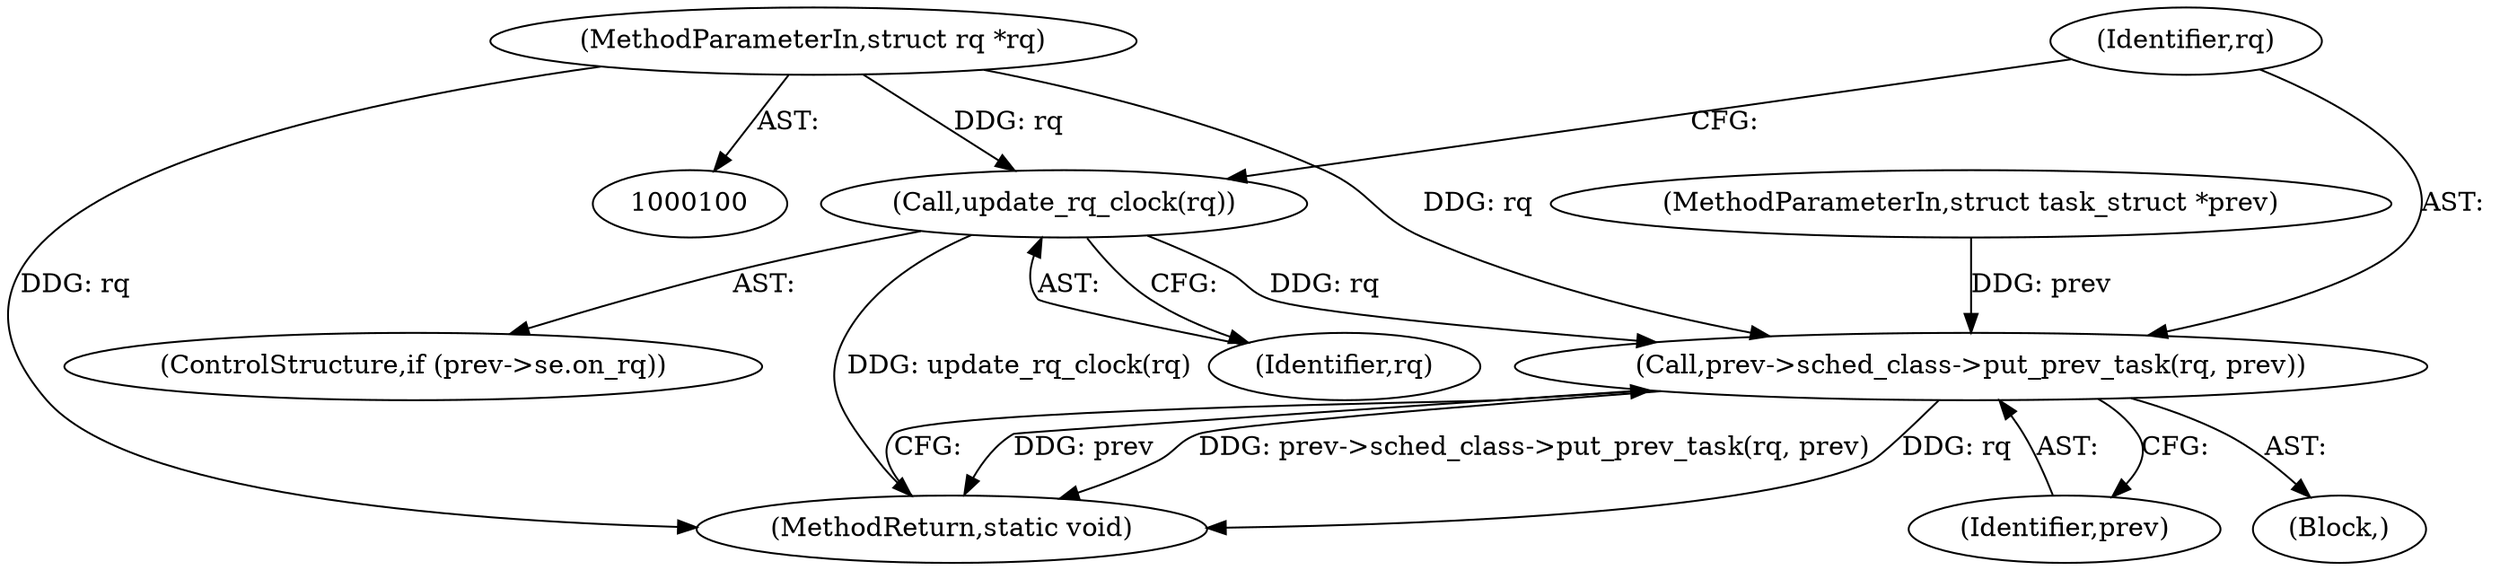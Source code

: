 digraph "0_linux_f26f9aff6aaf67e9a430d16c266f91b13a5bff64_1@API" {
"1000110" [label="(Call,update_rq_clock(rq))"];
"1000101" [label="(MethodParameterIn,struct rq *rq)"];
"1000112" [label="(Call,prev->sched_class->put_prev_task(rq, prev))"];
"1000102" [label="(MethodParameterIn,struct task_struct *prev)"];
"1000113" [label="(Identifier,rq)"];
"1000115" [label="(MethodReturn,static void)"];
"1000114" [label="(Identifier,prev)"];
"1000103" [label="(Block,)"];
"1000112" [label="(Call,prev->sched_class->put_prev_task(rq, prev))"];
"1000111" [label="(Identifier,rq)"];
"1000110" [label="(Call,update_rq_clock(rq))"];
"1000101" [label="(MethodParameterIn,struct rq *rq)"];
"1000104" [label="(ControlStructure,if (prev->se.on_rq))"];
"1000110" -> "1000104"  [label="AST: "];
"1000110" -> "1000111"  [label="CFG: "];
"1000111" -> "1000110"  [label="AST: "];
"1000113" -> "1000110"  [label="CFG: "];
"1000110" -> "1000115"  [label="DDG: update_rq_clock(rq)"];
"1000101" -> "1000110"  [label="DDG: rq"];
"1000110" -> "1000112"  [label="DDG: rq"];
"1000101" -> "1000100"  [label="AST: "];
"1000101" -> "1000115"  [label="DDG: rq"];
"1000101" -> "1000112"  [label="DDG: rq"];
"1000112" -> "1000103"  [label="AST: "];
"1000112" -> "1000114"  [label="CFG: "];
"1000113" -> "1000112"  [label="AST: "];
"1000114" -> "1000112"  [label="AST: "];
"1000115" -> "1000112"  [label="CFG: "];
"1000112" -> "1000115"  [label="DDG: prev"];
"1000112" -> "1000115"  [label="DDG: prev->sched_class->put_prev_task(rq, prev)"];
"1000112" -> "1000115"  [label="DDG: rq"];
"1000102" -> "1000112"  [label="DDG: prev"];
}
